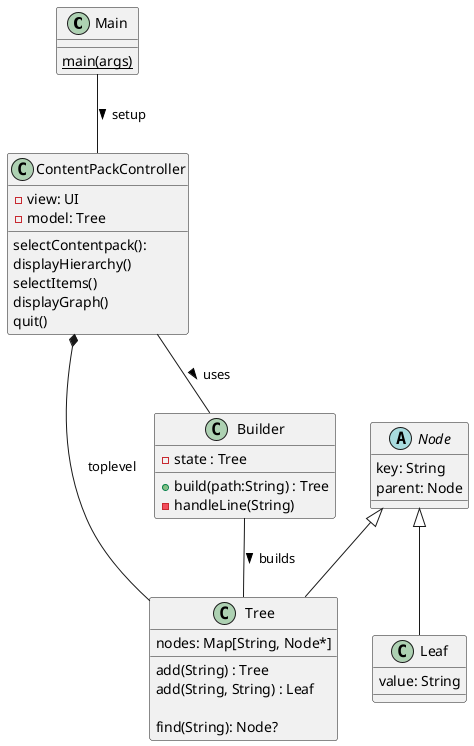 @startuml
class Main {
	{static} main(args)
}
Main -- ContentPackController : setup >

class ContentPackController {
	- view: UI
	- model: Tree

	selectContentpack():
	displayHierarchy()
	selectItems()
	displayGraph()
	quit()
}
ContentPackController *-- Tree : toplevel
ContentPackController -- Builder : uses >

class Builder {
	- state : Tree
	+ build(path:String) : Tree
	- handleLine(String)
}
Builder -- Tree : builds >

abstract Node {
	key: String
	parent: Node
}
Node <|-- Leaf
Node <|-- Tree

class Leaf {
	value: String
}
class Tree {
	nodes: Map[String, Node*]
	
	add(String) : Tree
	add(String, String) : Leaf
	
	find(String): Node?
}

@enduml